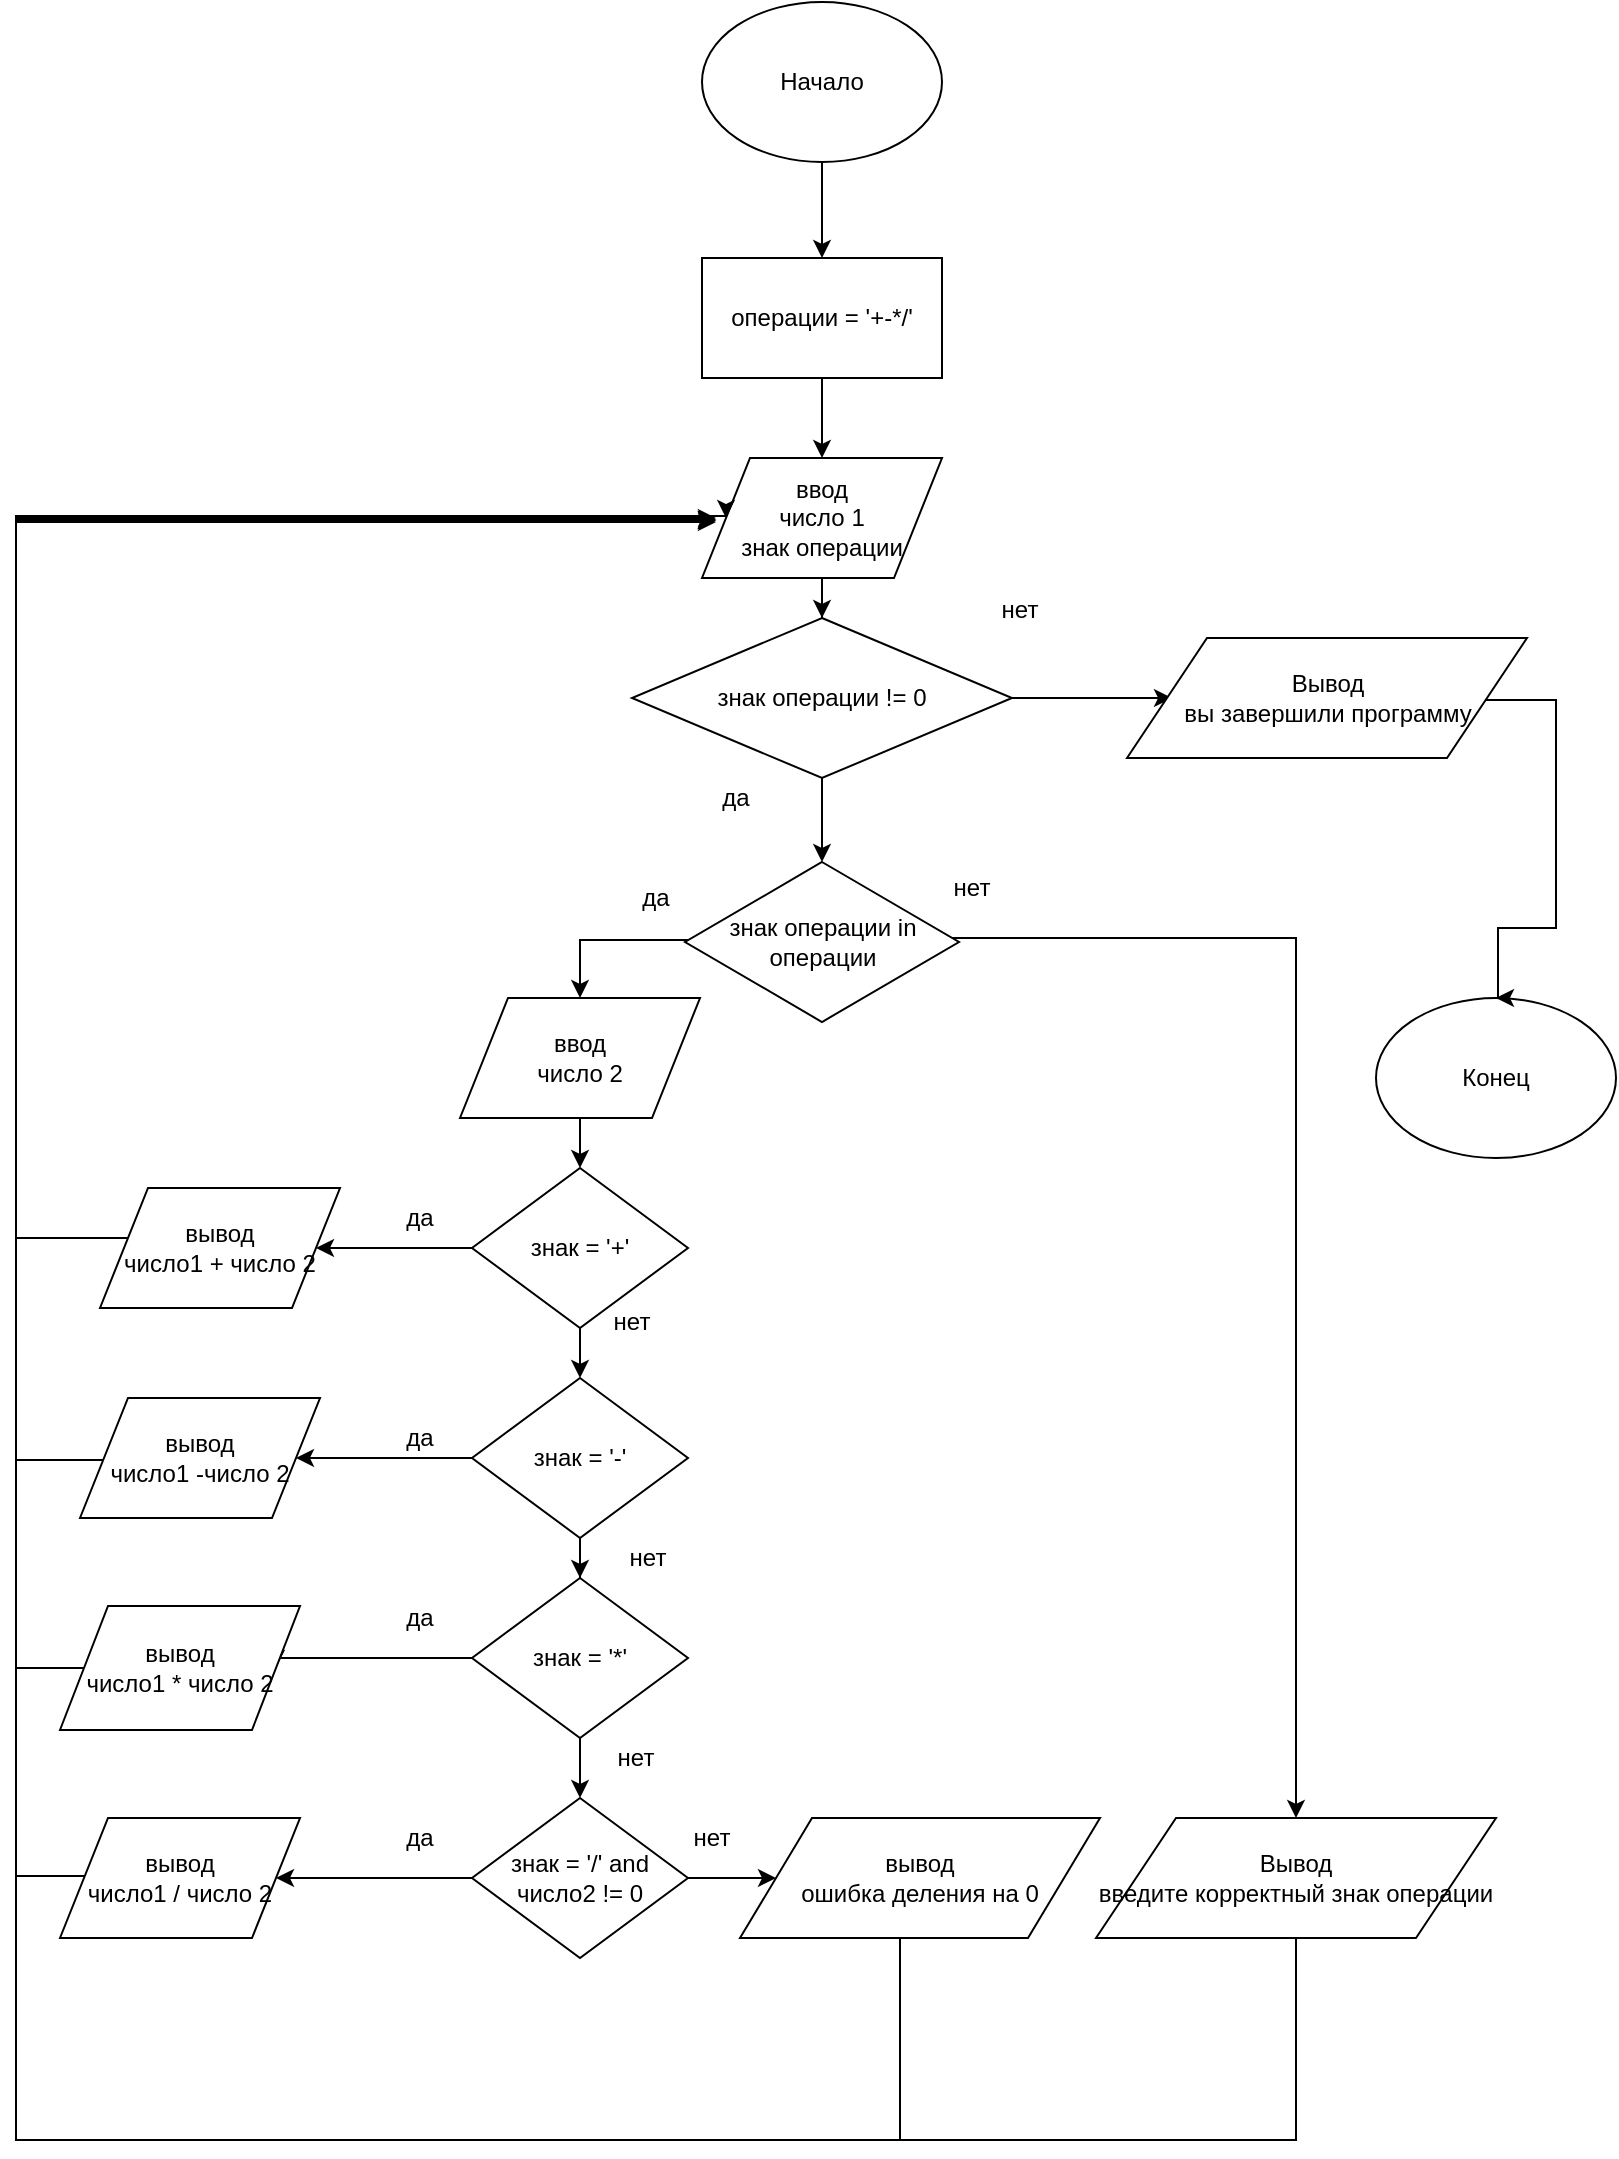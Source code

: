 <mxfile version="12.2.2" type="github" pages="1">
  <diagram id="CWwAkL2fOihtjybC1bDE" name="Page-1">
    <mxGraphModel dx="1463" dy="693" grid="1" gridSize="10" guides="1" tooltips="1" connect="1" arrows="1" fold="1" page="1" pageScale="1" pageWidth="827" pageHeight="1169" math="0" shadow="0">
      <root>
        <mxCell id="0"/>
        <mxCell id="1" parent="0"/>
        <mxCell id="OtLc_l3Oetv-ATF042nH-23" value="" style="edgeStyle=orthogonalEdgeStyle;rounded=0;orthogonalLoop=1;jettySize=auto;html=1;" edge="1" parent="1" source="OtLc_l3Oetv-ATF042nH-1" target="OtLc_l3Oetv-ATF042nH-9">
          <mxGeometry relative="1" as="geometry"/>
        </mxCell>
        <mxCell id="OtLc_l3Oetv-ATF042nH-1" value="Начало" style="ellipse;whiteSpace=wrap;html=1;" vertex="1" parent="1">
          <mxGeometry x="351" y="50" width="120" height="80" as="geometry"/>
        </mxCell>
        <mxCell id="OtLc_l3Oetv-ATF042nH-25" value="" style="edgeStyle=orthogonalEdgeStyle;rounded=0;orthogonalLoop=1;jettySize=auto;html=1;" edge="1" parent="1" source="OtLc_l3Oetv-ATF042nH-3" target="OtLc_l3Oetv-ATF042nH-5">
          <mxGeometry relative="1" as="geometry"/>
        </mxCell>
        <mxCell id="OtLc_l3Oetv-ATF042nH-3" value="ввод&lt;br&gt;число 1&lt;br&gt;знак операции" style="shape=parallelogram;perimeter=parallelogramPerimeter;whiteSpace=wrap;html=1;" vertex="1" parent="1">
          <mxGeometry x="351" y="278" width="120" height="60" as="geometry"/>
        </mxCell>
        <mxCell id="OtLc_l3Oetv-ATF042nH-26" value="" style="edgeStyle=orthogonalEdgeStyle;rounded=0;orthogonalLoop=1;jettySize=auto;html=1;" edge="1" parent="1" source="OtLc_l3Oetv-ATF042nH-5" target="OtLc_l3Oetv-ATF042nH-10">
          <mxGeometry relative="1" as="geometry"/>
        </mxCell>
        <mxCell id="OtLc_l3Oetv-ATF042nH-63" value="" style="edgeStyle=orthogonalEdgeStyle;rounded=0;orthogonalLoop=1;jettySize=auto;html=1;" edge="1" parent="1" source="OtLc_l3Oetv-ATF042nH-5">
          <mxGeometry relative="1" as="geometry">
            <mxPoint x="586.0" y="398" as="targetPoint"/>
          </mxGeometry>
        </mxCell>
        <mxCell id="OtLc_l3Oetv-ATF042nH-5" value="знак операции != 0" style="rhombus;whiteSpace=wrap;html=1;" vertex="1" parent="1">
          <mxGeometry x="316" y="358" width="190" height="80" as="geometry"/>
        </mxCell>
        <mxCell id="OtLc_l3Oetv-ATF042nH-30" value="" style="edgeStyle=orthogonalEdgeStyle;rounded=0;orthogonalLoop=1;jettySize=auto;html=1;" edge="1" parent="1" source="OtLc_l3Oetv-ATF042nH-6" target="OtLc_l3Oetv-ATF042nH-8">
          <mxGeometry relative="1" as="geometry"/>
        </mxCell>
        <mxCell id="OtLc_l3Oetv-ATF042nH-6" value="ввод&lt;br&gt;число 2&lt;br&gt;" style="shape=parallelogram;perimeter=parallelogramPerimeter;whiteSpace=wrap;html=1;" vertex="1" parent="1">
          <mxGeometry x="230" y="548" width="120" height="60" as="geometry"/>
        </mxCell>
        <mxCell id="OtLc_l3Oetv-ATF042nH-44" style="edgeStyle=orthogonalEdgeStyle;rounded=0;orthogonalLoop=1;jettySize=auto;html=1;" edge="1" parent="1" source="OtLc_l3Oetv-ATF042nH-7">
          <mxGeometry relative="1" as="geometry">
            <mxPoint x="358" y="309" as="targetPoint"/>
            <Array as="points">
              <mxPoint x="648" y="1119"/>
              <mxPoint x="8" y="1119"/>
              <mxPoint x="8" y="309"/>
            </Array>
          </mxGeometry>
        </mxCell>
        <mxCell id="OtLc_l3Oetv-ATF042nH-7" value="Вывод &lt;br&gt;введите корректный знак операции" style="shape=parallelogram;perimeter=parallelogramPerimeter;whiteSpace=wrap;html=1;" vertex="1" parent="1">
          <mxGeometry x="548" y="958" width="200" height="60" as="geometry"/>
        </mxCell>
        <mxCell id="OtLc_l3Oetv-ATF042nH-31" value="" style="edgeStyle=orthogonalEdgeStyle;rounded=0;orthogonalLoop=1;jettySize=auto;html=1;" edge="1" parent="1" source="OtLc_l3Oetv-ATF042nH-8" target="OtLc_l3Oetv-ATF042nH-18">
          <mxGeometry relative="1" as="geometry"/>
        </mxCell>
        <mxCell id="OtLc_l3Oetv-ATF042nH-32" value="" style="edgeStyle=orthogonalEdgeStyle;rounded=0;orthogonalLoop=1;jettySize=auto;html=1;" edge="1" parent="1" source="OtLc_l3Oetv-ATF042nH-8" target="OtLc_l3Oetv-ATF042nH-15">
          <mxGeometry relative="1" as="geometry"/>
        </mxCell>
        <mxCell id="OtLc_l3Oetv-ATF042nH-8" value="знак = &#39;+&#39;" style="rhombus;whiteSpace=wrap;html=1;" vertex="1" parent="1">
          <mxGeometry x="236" y="633" width="108" height="80" as="geometry"/>
        </mxCell>
        <mxCell id="OtLc_l3Oetv-ATF042nH-24" value="" style="edgeStyle=orthogonalEdgeStyle;rounded=0;orthogonalLoop=1;jettySize=auto;html=1;" edge="1" parent="1" source="OtLc_l3Oetv-ATF042nH-9" target="OtLc_l3Oetv-ATF042nH-3">
          <mxGeometry relative="1" as="geometry"/>
        </mxCell>
        <mxCell id="OtLc_l3Oetv-ATF042nH-9" value="операции = &#39;+-*/&#39;" style="rounded=0;whiteSpace=wrap;html=1;" vertex="1" parent="1">
          <mxGeometry x="351" y="178" width="120" height="60" as="geometry"/>
        </mxCell>
        <mxCell id="OtLc_l3Oetv-ATF042nH-29" style="edgeStyle=orthogonalEdgeStyle;rounded=0;orthogonalLoop=1;jettySize=auto;html=1;entryX=0.5;entryY=0;entryDx=0;entryDy=0;" edge="1" parent="1" source="OtLc_l3Oetv-ATF042nH-10" target="OtLc_l3Oetv-ATF042nH-6">
          <mxGeometry relative="1" as="geometry">
            <Array as="points">
              <mxPoint x="290" y="519"/>
            </Array>
          </mxGeometry>
        </mxCell>
        <mxCell id="OtLc_l3Oetv-ATF042nH-41" style="edgeStyle=orthogonalEdgeStyle;rounded=0;orthogonalLoop=1;jettySize=auto;html=1;entryX=0.5;entryY=0;entryDx=0;entryDy=0;" edge="1" parent="1" source="OtLc_l3Oetv-ATF042nH-10" target="OtLc_l3Oetv-ATF042nH-7">
          <mxGeometry relative="1" as="geometry">
            <Array as="points">
              <mxPoint x="648" y="518"/>
            </Array>
          </mxGeometry>
        </mxCell>
        <mxCell id="OtLc_l3Oetv-ATF042nH-10" value="знак операции in операции" style="rhombus;whiteSpace=wrap;html=1;" vertex="1" parent="1">
          <mxGeometry x="342.5" y="480" width="137" height="80" as="geometry"/>
        </mxCell>
        <mxCell id="OtLc_l3Oetv-ATF042nH-11" value="да" style="text;html=1;strokeColor=none;fillColor=none;align=center;verticalAlign=middle;whiteSpace=wrap;rounded=0;" vertex="1" parent="1">
          <mxGeometry x="308" y="488" width="40" height="20" as="geometry"/>
        </mxCell>
        <mxCell id="OtLc_l3Oetv-ATF042nH-12" value="нет" style="text;html=1;strokeColor=none;fillColor=none;align=center;verticalAlign=middle;whiteSpace=wrap;rounded=0;" vertex="1" parent="1">
          <mxGeometry x="466" y="483" width="40" height="20" as="geometry"/>
        </mxCell>
        <mxCell id="OtLc_l3Oetv-ATF042nH-13" value="да" style="text;html=1;strokeColor=none;fillColor=none;align=center;verticalAlign=middle;whiteSpace=wrap;rounded=0;" vertex="1" parent="1">
          <mxGeometry x="348" y="438" width="40" height="20" as="geometry"/>
        </mxCell>
        <mxCell id="OtLc_l3Oetv-ATF042nH-14" value="нет" style="text;html=1;strokeColor=none;fillColor=none;align=center;verticalAlign=middle;whiteSpace=wrap;rounded=0;" vertex="1" parent="1">
          <mxGeometry x="490" y="344" width="40" height="20" as="geometry"/>
        </mxCell>
        <mxCell id="OtLc_l3Oetv-ATF042nH-33" value="" style="edgeStyle=orthogonalEdgeStyle;rounded=0;orthogonalLoop=1;jettySize=auto;html=1;" edge="1" parent="1" source="OtLc_l3Oetv-ATF042nH-15" target="OtLc_l3Oetv-ATF042nH-19">
          <mxGeometry relative="1" as="geometry"/>
        </mxCell>
        <mxCell id="OtLc_l3Oetv-ATF042nH-34" value="" style="edgeStyle=orthogonalEdgeStyle;rounded=0;orthogonalLoop=1;jettySize=auto;html=1;" edge="1" parent="1" source="OtLc_l3Oetv-ATF042nH-15" target="OtLc_l3Oetv-ATF042nH-16">
          <mxGeometry relative="1" as="geometry"/>
        </mxCell>
        <mxCell id="OtLc_l3Oetv-ATF042nH-15" value="знак = &#39;-&#39;" style="rhombus;whiteSpace=wrap;html=1;" vertex="1" parent="1">
          <mxGeometry x="236" y="738" width="108" height="80" as="geometry"/>
        </mxCell>
        <mxCell id="OtLc_l3Oetv-ATF042nH-35" value="" style="edgeStyle=orthogonalEdgeStyle;rounded=0;orthogonalLoop=1;jettySize=auto;html=1;" edge="1" parent="1" source="OtLc_l3Oetv-ATF042nH-16" target="OtLc_l3Oetv-ATF042nH-17">
          <mxGeometry relative="1" as="geometry"/>
        </mxCell>
        <mxCell id="OtLc_l3Oetv-ATF042nH-37" value="" style="edgeStyle=orthogonalEdgeStyle;rounded=0;orthogonalLoop=1;jettySize=auto;html=1;entryX=1;entryY=0.5;entryDx=0;entryDy=0;" edge="1" parent="1" source="OtLc_l3Oetv-ATF042nH-16" target="OtLc_l3Oetv-ATF042nH-20">
          <mxGeometry relative="1" as="geometry">
            <mxPoint x="156" y="878" as="targetPoint"/>
            <Array as="points">
              <mxPoint x="138" y="878"/>
            </Array>
          </mxGeometry>
        </mxCell>
        <mxCell id="OtLc_l3Oetv-ATF042nH-16" value="знак = &#39;*&#39;" style="rhombus;whiteSpace=wrap;html=1;" vertex="1" parent="1">
          <mxGeometry x="236" y="838" width="108" height="80" as="geometry"/>
        </mxCell>
        <mxCell id="OtLc_l3Oetv-ATF042nH-39" value="" style="edgeStyle=orthogonalEdgeStyle;rounded=0;orthogonalLoop=1;jettySize=auto;html=1;entryX=1;entryY=0.5;entryDx=0;entryDy=0;" edge="1" parent="1" source="OtLc_l3Oetv-ATF042nH-17" target="OtLc_l3Oetv-ATF042nH-21">
          <mxGeometry relative="1" as="geometry">
            <mxPoint x="156" y="988" as="targetPoint"/>
          </mxGeometry>
        </mxCell>
        <mxCell id="OtLc_l3Oetv-ATF042nH-40" value="" style="edgeStyle=orthogonalEdgeStyle;rounded=0;orthogonalLoop=1;jettySize=auto;html=1;" edge="1" parent="1" source="OtLc_l3Oetv-ATF042nH-17" target="OtLc_l3Oetv-ATF042nH-22">
          <mxGeometry relative="1" as="geometry"/>
        </mxCell>
        <mxCell id="OtLc_l3Oetv-ATF042nH-17" value="знак = &#39;/&#39; and число2 != 0" style="rhombus;whiteSpace=wrap;html=1;" vertex="1" parent="1">
          <mxGeometry x="236" y="948" width="108" height="80" as="geometry"/>
        </mxCell>
        <mxCell id="OtLc_l3Oetv-ATF042nH-53" style="edgeStyle=orthogonalEdgeStyle;rounded=0;orthogonalLoop=1;jettySize=auto;html=1;" edge="1" parent="1" source="OtLc_l3Oetv-ATF042nH-18">
          <mxGeometry relative="1" as="geometry">
            <mxPoint x="358" y="309" as="targetPoint"/>
            <Array as="points">
              <mxPoint x="8" y="668"/>
              <mxPoint x="8" y="309"/>
              <mxPoint x="358" y="309"/>
            </Array>
          </mxGeometry>
        </mxCell>
        <mxCell id="OtLc_l3Oetv-ATF042nH-18" value="вывод&lt;br&gt;число1 + число 2" style="shape=parallelogram;perimeter=parallelogramPerimeter;whiteSpace=wrap;html=1;" vertex="1" parent="1">
          <mxGeometry x="50" y="643" width="120" height="60" as="geometry"/>
        </mxCell>
        <mxCell id="OtLc_l3Oetv-ATF042nH-55" value="" style="edgeStyle=orthogonalEdgeStyle;rounded=0;orthogonalLoop=1;jettySize=auto;html=1;" edge="1" parent="1" source="OtLc_l3Oetv-ATF042nH-19">
          <mxGeometry relative="1" as="geometry">
            <mxPoint x="358" y="309" as="targetPoint"/>
            <Array as="points">
              <mxPoint x="8" y="779"/>
              <mxPoint x="8" y="309"/>
              <mxPoint x="358" y="309"/>
            </Array>
          </mxGeometry>
        </mxCell>
        <mxCell id="OtLc_l3Oetv-ATF042nH-19" value="вывод&lt;br&gt;число1 -число 2" style="shape=parallelogram;perimeter=parallelogramPerimeter;whiteSpace=wrap;html=1;" vertex="1" parent="1">
          <mxGeometry x="40" y="748" width="120" height="60" as="geometry"/>
        </mxCell>
        <mxCell id="OtLc_l3Oetv-ATF042nH-58" value="" style="edgeStyle=orthogonalEdgeStyle;rounded=0;orthogonalLoop=1;jettySize=auto;html=1;" edge="1" parent="1" source="OtLc_l3Oetv-ATF042nH-20">
          <mxGeometry relative="1" as="geometry">
            <mxPoint x="358" y="310" as="targetPoint"/>
            <Array as="points">
              <mxPoint x="8" y="883"/>
              <mxPoint x="8" y="310"/>
            </Array>
          </mxGeometry>
        </mxCell>
        <mxCell id="OtLc_l3Oetv-ATF042nH-20" value="вывод&lt;br&gt;число1 * число 2" style="shape=parallelogram;perimeter=parallelogramPerimeter;whiteSpace=wrap;html=1;" vertex="1" parent="1">
          <mxGeometry x="30" y="852" width="120" height="62" as="geometry"/>
        </mxCell>
        <mxCell id="OtLc_l3Oetv-ATF042nH-61" value="" style="edgeStyle=orthogonalEdgeStyle;rounded=0;orthogonalLoop=1;jettySize=auto;html=1;entryX=0;entryY=0.5;entryDx=0;entryDy=0;" edge="1" parent="1" source="OtLc_l3Oetv-ATF042nH-21" target="OtLc_l3Oetv-ATF042nH-3">
          <mxGeometry relative="1" as="geometry">
            <mxPoint x="-62" y="988" as="targetPoint"/>
            <Array as="points">
              <mxPoint x="8" y="987"/>
              <mxPoint x="8" y="307"/>
            </Array>
          </mxGeometry>
        </mxCell>
        <mxCell id="OtLc_l3Oetv-ATF042nH-21" value="вывод&lt;br&gt;число1 / число 2" style="shape=parallelogram;perimeter=parallelogramPerimeter;whiteSpace=wrap;html=1;" vertex="1" parent="1">
          <mxGeometry x="30" y="958" width="120" height="60" as="geometry"/>
        </mxCell>
        <mxCell id="OtLc_l3Oetv-ATF042nH-47" style="edgeStyle=orthogonalEdgeStyle;rounded=0;orthogonalLoop=1;jettySize=auto;html=1;" edge="1" parent="1" source="OtLc_l3Oetv-ATF042nH-22">
          <mxGeometry relative="1" as="geometry">
            <mxPoint x="358" y="308" as="targetPoint"/>
            <Array as="points">
              <mxPoint x="450" y="1119"/>
              <mxPoint x="8" y="1119"/>
              <mxPoint x="8" y="308"/>
            </Array>
          </mxGeometry>
        </mxCell>
        <mxCell id="OtLc_l3Oetv-ATF042nH-22" value="вывод&lt;br&gt;ошибка деления на 0" style="shape=parallelogram;perimeter=parallelogramPerimeter;whiteSpace=wrap;html=1;" vertex="1" parent="1">
          <mxGeometry x="370" y="958" width="180" height="60" as="geometry"/>
        </mxCell>
        <mxCell id="OtLc_l3Oetv-ATF042nH-64" value="Конец" style="ellipse;whiteSpace=wrap;html=1;" vertex="1" parent="1">
          <mxGeometry x="688" y="548" width="120" height="80" as="geometry"/>
        </mxCell>
        <mxCell id="OtLc_l3Oetv-ATF042nH-67" value="" style="edgeStyle=orthogonalEdgeStyle;rounded=0;orthogonalLoop=1;jettySize=auto;html=1;entryX=0.5;entryY=0;entryDx=0;entryDy=0;" edge="1" parent="1" source="OtLc_l3Oetv-ATF042nH-65" target="OtLc_l3Oetv-ATF042nH-64">
          <mxGeometry relative="1" as="geometry">
            <mxPoint x="788" y="448" as="targetPoint"/>
            <Array as="points">
              <mxPoint x="778" y="399"/>
              <mxPoint x="778" y="513"/>
              <mxPoint x="749" y="513"/>
            </Array>
          </mxGeometry>
        </mxCell>
        <mxCell id="OtLc_l3Oetv-ATF042nH-65" value="Вывод &lt;br&gt;вы завершили программу" style="shape=parallelogram;perimeter=parallelogramPerimeter;whiteSpace=wrap;html=1;" vertex="1" parent="1">
          <mxGeometry x="563.5" y="368" width="200" height="60" as="geometry"/>
        </mxCell>
        <mxCell id="OtLc_l3Oetv-ATF042nH-69" value="да" style="text;html=1;strokeColor=none;fillColor=none;align=center;verticalAlign=middle;whiteSpace=wrap;rounded=0;" vertex="1" parent="1">
          <mxGeometry x="190" y="648" width="40" height="20" as="geometry"/>
        </mxCell>
        <mxCell id="OtLc_l3Oetv-ATF042nH-70" value="да" style="text;html=1;strokeColor=none;fillColor=none;align=center;verticalAlign=middle;whiteSpace=wrap;rounded=0;" vertex="1" parent="1">
          <mxGeometry x="190" y="758" width="40" height="20" as="geometry"/>
        </mxCell>
        <mxCell id="OtLc_l3Oetv-ATF042nH-71" value="да" style="text;html=1;strokeColor=none;fillColor=none;align=center;verticalAlign=middle;whiteSpace=wrap;rounded=0;" vertex="1" parent="1">
          <mxGeometry x="190" y="848" width="40" height="20" as="geometry"/>
        </mxCell>
        <mxCell id="OtLc_l3Oetv-ATF042nH-72" value="да" style="text;html=1;strokeColor=none;fillColor=none;align=center;verticalAlign=middle;whiteSpace=wrap;rounded=0;" vertex="1" parent="1">
          <mxGeometry x="190" y="958" width="40" height="20" as="geometry"/>
        </mxCell>
        <mxCell id="OtLc_l3Oetv-ATF042nH-73" value="нет" style="text;html=1;strokeColor=none;fillColor=none;align=center;verticalAlign=middle;whiteSpace=wrap;rounded=0;" vertex="1" parent="1">
          <mxGeometry x="296" y="700" width="40" height="20" as="geometry"/>
        </mxCell>
        <mxCell id="OtLc_l3Oetv-ATF042nH-74" value="нет" style="text;html=1;strokeColor=none;fillColor=none;align=center;verticalAlign=middle;whiteSpace=wrap;rounded=0;" vertex="1" parent="1">
          <mxGeometry x="304" y="818" width="40" height="20" as="geometry"/>
        </mxCell>
        <mxCell id="OtLc_l3Oetv-ATF042nH-75" value="нет" style="text;html=1;strokeColor=none;fillColor=none;align=center;verticalAlign=middle;whiteSpace=wrap;rounded=0;" vertex="1" parent="1">
          <mxGeometry x="298" y="918" width="40" height="20" as="geometry"/>
        </mxCell>
        <mxCell id="OtLc_l3Oetv-ATF042nH-76" value="нет" style="text;html=1;strokeColor=none;fillColor=none;align=center;verticalAlign=middle;whiteSpace=wrap;rounded=0;" vertex="1" parent="1">
          <mxGeometry x="336" y="958" width="40" height="20" as="geometry"/>
        </mxCell>
      </root>
    </mxGraphModel>
  </diagram>
</mxfile>
